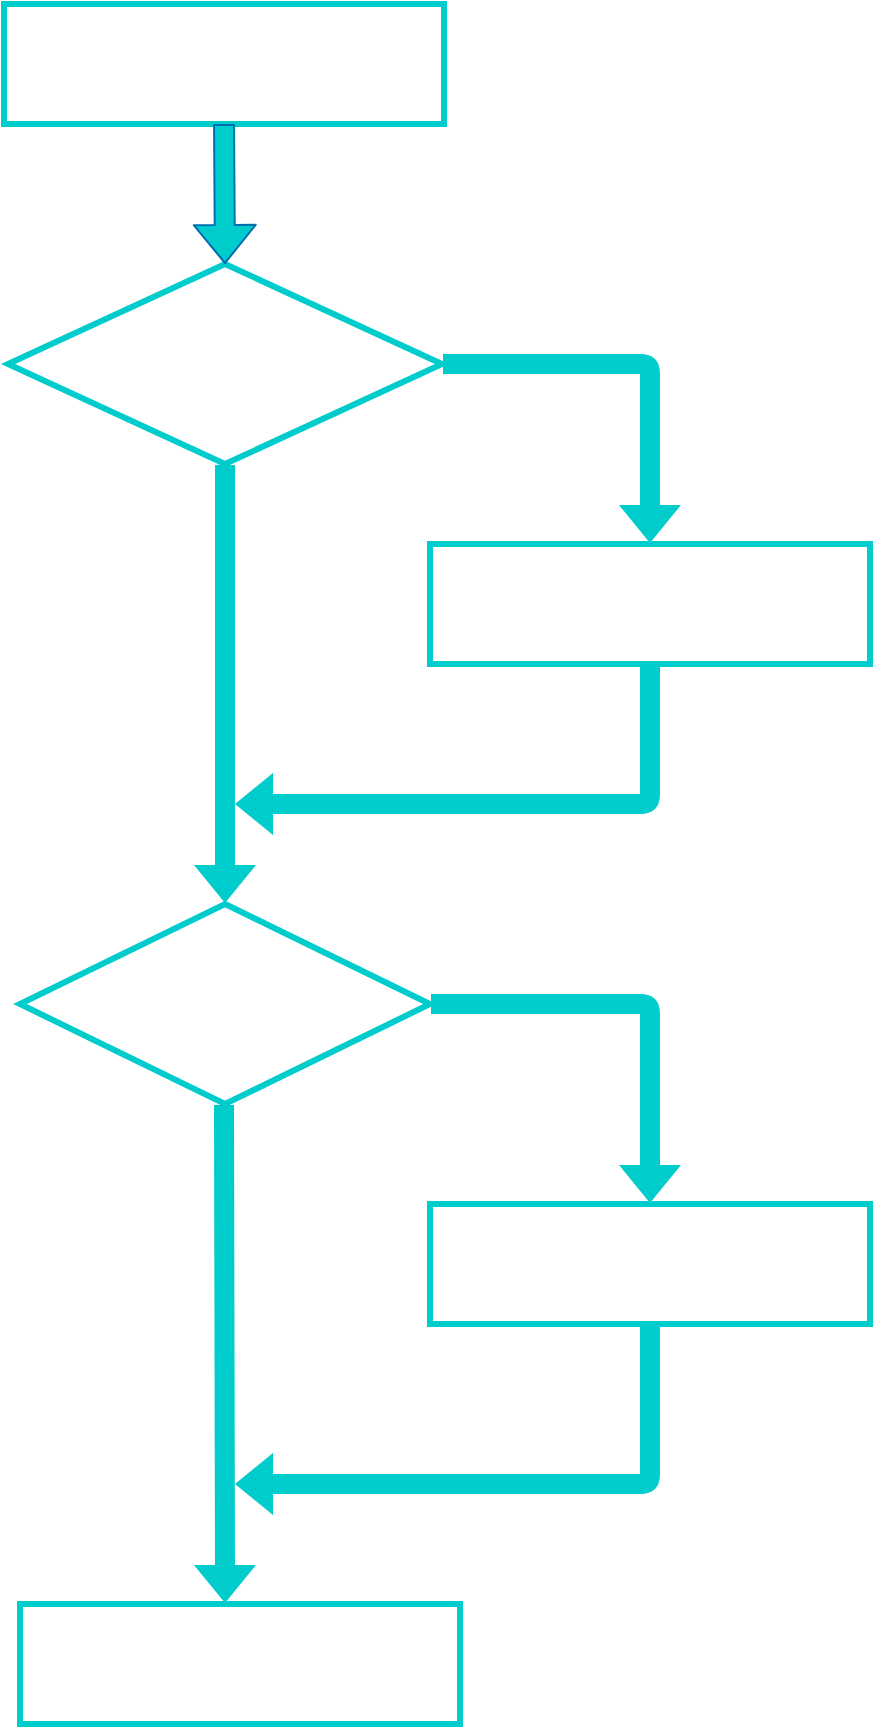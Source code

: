 <mxfile>
    <diagram id="iNNgSTABh2piS-JZbBgS" name="Page-1">
        <mxGraphModel dx="1074" dy="546" grid="1" gridSize="10" guides="1" tooltips="1" connect="1" arrows="1" fold="1" page="1" pageScale="1" pageWidth="850" pageHeight="1100" math="0" shadow="0">
            <root>
                <mxCell id="0"/>
                <mxCell id="1" parent="0"/>
                <mxCell id="108" value="" style="rounded=0;whiteSpace=wrap;html=1;fillColor=none;strokeWidth=3;strokeColor=#00CCCC;" parent="1" vertex="1">
                    <mxGeometry x="315" y="60" width="220" height="60" as="geometry"/>
                </mxCell>
                <mxCell id="116" value="" style="edgeStyle=none;html=1;fillColor=#00CCCC;" parent="1" source="109" target="108" edge="1">
                    <mxGeometry relative="1" as="geometry"/>
                </mxCell>
                <mxCell id="117" value="" style="edgeStyle=none;html=1;strokeWidth=1;fillColor=#00CCCC;" parent="1" source="109" target="108" edge="1">
                    <mxGeometry relative="1" as="geometry"/>
                </mxCell>
                <mxCell id="109" value="" style="rhombus;whiteSpace=wrap;html=1;strokeColor=#00CCCC;strokeWidth=3;fillColor=none;" parent="1" vertex="1">
                    <mxGeometry x="317" y="190" width="217" height="100" as="geometry"/>
                </mxCell>
                <mxCell id="110" value="" style="rounded=0;whiteSpace=wrap;html=1;fillColor=none;strokeWidth=3;strokeColor=#00CCCC;" parent="1" vertex="1">
                    <mxGeometry x="528" y="330" width="220" height="60" as="geometry"/>
                </mxCell>
                <mxCell id="111" value="" style="rhombus;whiteSpace=wrap;html=1;strokeColor=#00CCCC;strokeWidth=3;fillColor=none;" parent="1" vertex="1">
                    <mxGeometry x="323" y="510" width="205" height="100" as="geometry"/>
                </mxCell>
                <mxCell id="112" value="" style="rounded=0;whiteSpace=wrap;html=1;fillColor=none;strokeWidth=3;strokeColor=#00CCCC;" parent="1" vertex="1">
                    <mxGeometry x="528" y="660" width="220" height="60" as="geometry"/>
                </mxCell>
                <mxCell id="113" value="" style="rounded=0;whiteSpace=wrap;html=1;fillColor=none;strokeWidth=3;strokeColor=#00CCCC;" parent="1" vertex="1">
                    <mxGeometry x="323" y="860" width="220" height="60" as="geometry"/>
                </mxCell>
                <mxCell id="115" value="" style="shape=flexArrow;endArrow=classic;html=1;fillColor=#00CCCC;strokeColor=#006EAF;strokeWidth=1;entryX=0.5;entryY=0;entryDx=0;entryDy=0;exitX=0.5;exitY=1;exitDx=0;exitDy=0;" parent="1" source="108" target="109" edge="1">
                    <mxGeometry width="50" height="50" relative="1" as="geometry">
                        <mxPoint x="426" y="130" as="sourcePoint"/>
                        <mxPoint x="425" y="180" as="targetPoint"/>
                    </mxGeometry>
                </mxCell>
                <mxCell id="118" value="" style="shape=flexArrow;endArrow=classic;html=1;strokeWidth=1;fillColor=#00CCCC;exitX=1;exitY=0.5;exitDx=0;exitDy=0;entryX=0.5;entryY=0;entryDx=0;entryDy=0;strokeColor=none;" parent="1" source="109" target="110" edge="1">
                    <mxGeometry width="50" height="50" relative="1" as="geometry">
                        <mxPoint x="550" y="240" as="sourcePoint"/>
                        <mxPoint x="600" y="190" as="targetPoint"/>
                        <Array as="points">
                            <mxPoint x="638" y="240"/>
                        </Array>
                    </mxGeometry>
                </mxCell>
                <mxCell id="119" value="" style="shape=flexArrow;endArrow=classic;html=1;strokeWidth=1;fillColor=#00CCCC;exitX=0.5;exitY=1;exitDx=0;exitDy=0;strokeColor=none;" parent="1" source="110" edge="1">
                    <mxGeometry width="50" height="50" relative="1" as="geometry">
                        <mxPoint x="570" y="480" as="sourcePoint"/>
                        <mxPoint x="430" y="460" as="targetPoint"/>
                        <Array as="points">
                            <mxPoint x="638" y="460"/>
                        </Array>
                    </mxGeometry>
                </mxCell>
                <mxCell id="120" value="" style="shape=flexArrow;endArrow=classic;html=1;strokeWidth=1;fillColor=#00CCCC;exitX=0.5;exitY=1;exitDx=0;exitDy=0;entryX=0.5;entryY=0;entryDx=0;entryDy=0;strokeColor=none;" parent="1" source="109" target="111" edge="1">
                    <mxGeometry width="50" height="50" relative="1" as="geometry">
                        <mxPoint x="425" y="330" as="sourcePoint"/>
                        <mxPoint x="430" y="490" as="targetPoint"/>
                    </mxGeometry>
                </mxCell>
                <mxCell id="122" value="" style="shape=flexArrow;endArrow=classic;html=1;strokeWidth=1;fillColor=#00CCCC;entryX=0.466;entryY=0;entryDx=0;entryDy=0;strokeColor=none;entryPerimeter=0;" parent="1" target="113" edge="1">
                    <mxGeometry width="50" height="50" relative="1" as="geometry">
                        <mxPoint x="425" y="610" as="sourcePoint"/>
                        <mxPoint x="424" y="810" as="targetPoint"/>
                    </mxGeometry>
                </mxCell>
                <mxCell id="123" value="" style="shape=flexArrow;endArrow=classic;html=1;strokeWidth=1;fillColor=#00CCCC;exitX=1;exitY=0.5;exitDx=0;exitDy=0;entryX=0.5;entryY=0;entryDx=0;entryDy=0;strokeColor=none;" parent="1" source="111" target="112" edge="1">
                    <mxGeometry width="50" height="50" relative="1" as="geometry">
                        <mxPoint x="637.5" y="420" as="sourcePoint"/>
                        <mxPoint x="637.5" y="640" as="targetPoint"/>
                        <Array as="points">
                            <mxPoint x="638" y="560"/>
                        </Array>
                    </mxGeometry>
                </mxCell>
                <mxCell id="124" value="" style="shape=flexArrow;endArrow=classic;html=1;strokeWidth=1;fillColor=#00CCCC;exitX=0.5;exitY=1;exitDx=0;exitDy=0;strokeColor=none;" parent="1" source="112" edge="1">
                    <mxGeometry width="50" height="50" relative="1" as="geometry">
                        <mxPoint x="620" y="630" as="sourcePoint"/>
                        <mxPoint x="430" y="800" as="targetPoint"/>
                        <Array as="points">
                            <mxPoint x="638" y="800"/>
                        </Array>
                    </mxGeometry>
                </mxCell>
                <mxCell id="125" value="x = 5" style="text;html=1;align=center;verticalAlign=middle;resizable=0;points=[];autosize=1;strokeColor=none;fillColor=none;fontFamily=Times New Roman;fontSize=30;fontColor=#FFFFFF;" parent="1" vertex="1">
                    <mxGeometry x="385.5" y="70" width="80" height="40" as="geometry"/>
                </mxCell>
                <mxCell id="126" value="x &amp;lt; 10?" style="text;html=1;align=center;verticalAlign=middle;resizable=0;points=[];autosize=1;strokeColor=none;fillColor=none;fontFamily=Times New Roman;fontSize=30;fontColor=#FFFFFF;" parent="1" vertex="1">
                    <mxGeometry x="370" y="220" width="110" height="40" as="geometry"/>
                </mxCell>
                <mxCell id="127" value="print('Smaller')" style="text;html=1;align=center;verticalAlign=middle;resizable=0;points=[];autosize=1;strokeColor=none;fillColor=none;fontFamily=Times New Roman;fontSize=30;fontColor=#FFFFFF;" parent="1" vertex="1">
                    <mxGeometry x="538" y="340" width="200" height="40" as="geometry"/>
                </mxCell>
                <mxCell id="128" value="x &amp;gt; 10?" style="text;html=1;align=center;verticalAlign=middle;resizable=0;points=[];autosize=1;strokeColor=none;fillColor=none;fontFamily=Times New Roman;fontSize=30;fontColor=#FFFFFF;" parent="1" vertex="1">
                    <mxGeometry x="370" y="540" width="110" height="40" as="geometry"/>
                </mxCell>
                <mxCell id="130" value="print('Bigger')" style="text;html=1;align=center;verticalAlign=middle;resizable=0;points=[];autosize=1;strokeColor=none;fillColor=none;fontFamily=Times New Roman;fontSize=30;fontColor=#FFFFFF;" parent="1" vertex="1">
                    <mxGeometry x="548" y="670" width="180" height="40" as="geometry"/>
                </mxCell>
                <mxCell id="131" value="print('Done')" style="text;html=1;align=center;verticalAlign=middle;resizable=0;points=[];autosize=1;strokeColor=none;fillColor=none;fontFamily=Times New Roman;fontSize=30;fontColor=#FFFFFF;" parent="1" vertex="1">
                    <mxGeometry x="340" y="870" width="170" height="40" as="geometry"/>
                </mxCell>
                <mxCell id="132" value="Yes" style="text;html=1;align=center;verticalAlign=middle;resizable=0;points=[];autosize=1;strokeColor=none;fillColor=none;fontFamily=Times New Roman;fontSize=30;fontColor=#FFFFFF;" parent="1" vertex="1">
                    <mxGeometry x="560" y="190" width="60" height="40" as="geometry"/>
                </mxCell>
                <mxCell id="133" value="Yes" style="text;html=1;align=center;verticalAlign=middle;resizable=0;points=[];autosize=1;strokeColor=none;fillColor=none;fontFamily=Times New Roman;fontSize=30;fontColor=#FFFFFF;" parent="1" vertex="1">
                    <mxGeometry x="560" y="510" width="60" height="40" as="geometry"/>
                </mxCell>
                <mxCell id="134" value="No" style="text;html=1;align=center;verticalAlign=middle;resizable=0;points=[];autosize=1;strokeColor=none;fillColor=none;fontFamily=Times New Roman;fontSize=30;fontColor=#FFFFFF;" parent="1" vertex="1">
                    <mxGeometry x="355" y="360" width="50" height="40" as="geometry"/>
                </mxCell>
                <mxCell id="135" value="No" style="text;html=1;align=center;verticalAlign=middle;resizable=0;points=[];autosize=1;strokeColor=none;fillColor=none;fontFamily=Times New Roman;fontSize=30;fontColor=#FFFFFF;" parent="1" vertex="1">
                    <mxGeometry x="355" y="680" width="50" height="40" as="geometry"/>
                </mxCell>
            </root>
        </mxGraphModel>
    </diagram>
    <diagram id="8eoNyKoshfkxCORfIgp1" name="Page-2">
        <mxGraphModel dx="1074" dy="546" grid="1" gridSize="10" guides="1" tooltips="1" connect="1" arrows="1" fold="1" page="1" pageScale="1" pageWidth="850" pageHeight="1100" math="0" shadow="0">
            <root>
                <mxCell id="oQTdw22g0Nd3_3nNIVTz-0"/>
                <mxCell id="oQTdw22g0Nd3_3nNIVTz-1" parent="oQTdw22g0Nd3_3nNIVTz-0"/>
            </root>
        </mxGraphModel>
    </diagram>
</mxfile>